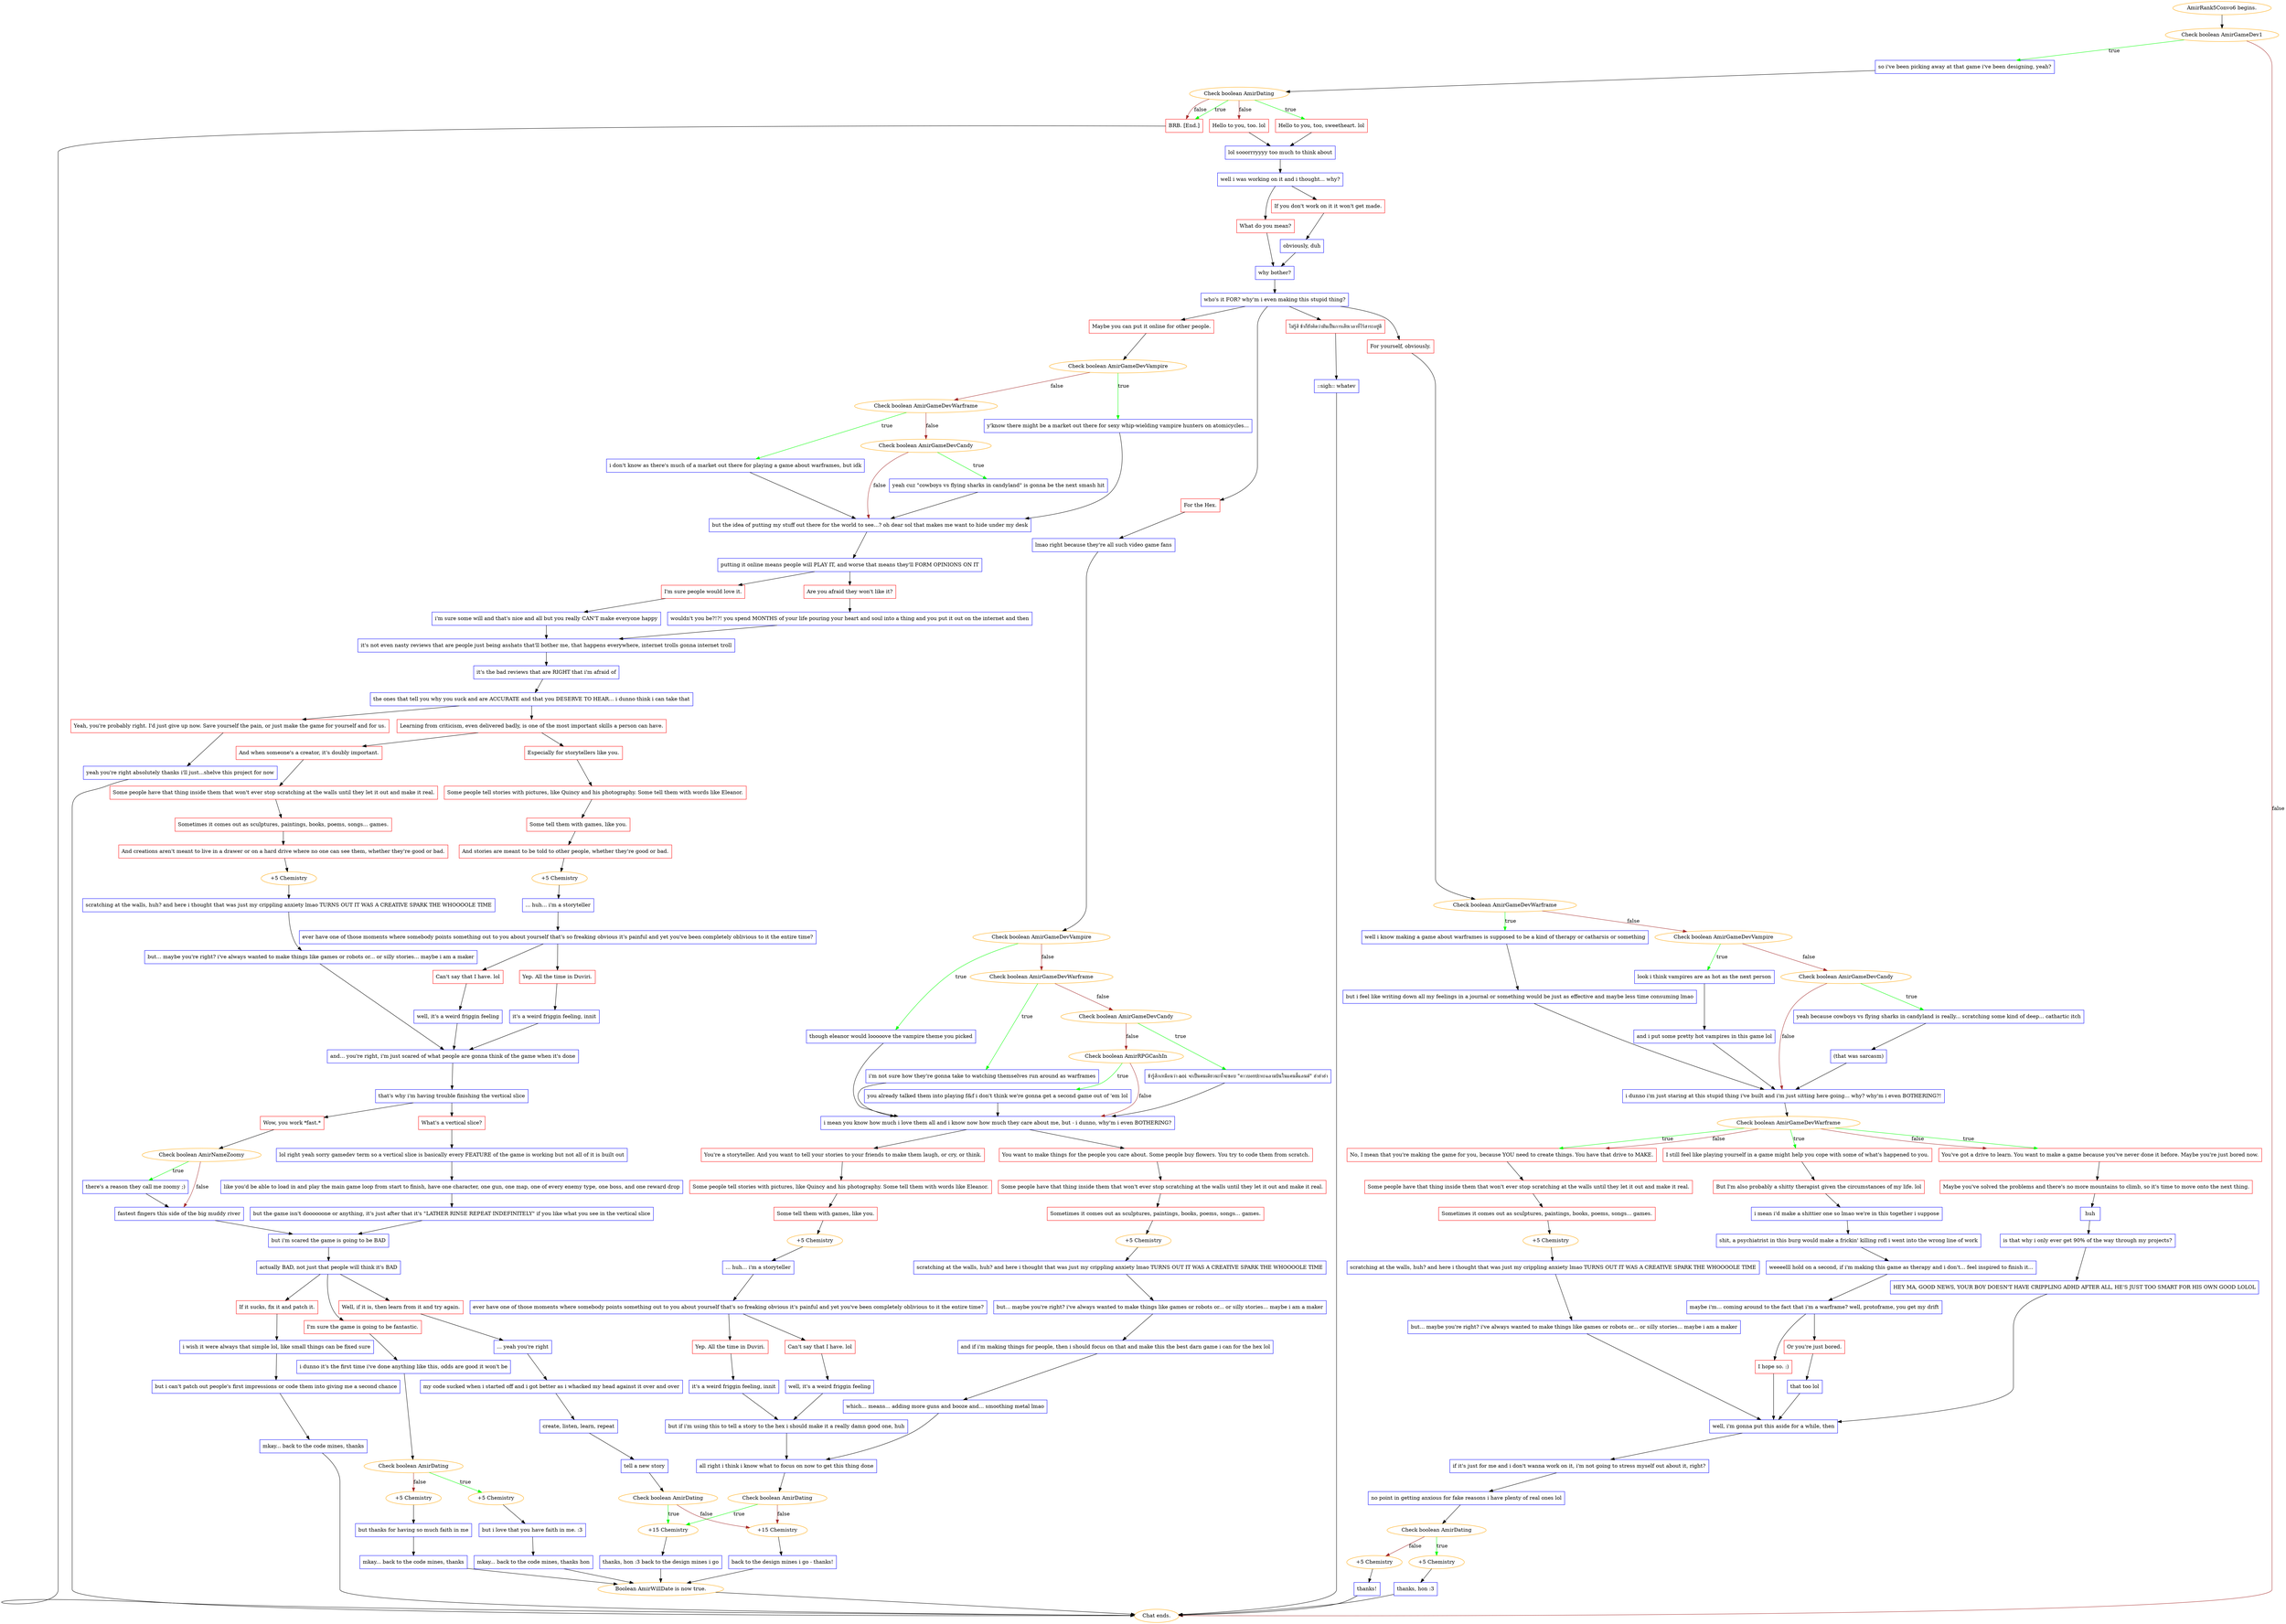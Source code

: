 digraph {
	"AmirRank5Convo6 begins." [color=orange];
		"AmirRank5Convo6 begins." -> j3172437104;
	j3172437104 [label="Check boolean AmirGameDev1",color=orange];
		j3172437104 -> j4118830314 [label=true,color=green];
		j3172437104 -> "Chat ends." [label=false,color=brown];
	j4118830314 [label="so i've been picking away at that game i've been designing, yeah?",shape=box,color=blue];
		j4118830314 -> j2934180966;
	"Chat ends." [color=orange];
	j2934180966 [label="Check boolean AmirDating",color=orange];
		j2934180966 -> j1094127876 [label=true,color=green];
		j2934180966 -> j2182225792 [label=true,color=green];
		j2934180966 -> j714485875 [label=false,color=brown];
		j2934180966 -> j2182225792 [label=false,color=brown];
	j1094127876 [label="Hello to you, too, sweetheart. lol",shape=box,color=red];
		j1094127876 -> j4180227281;
	j2182225792 [label="BRB. [End.]",shape=box,color=red];
		j2182225792 -> "Chat ends.";
	j714485875 [label="Hello to you, too. lol",shape=box,color=red];
		j714485875 -> j4180227281;
	j4180227281 [label="lol sooorrryyyy too much to think about",shape=box,color=blue];
		j4180227281 -> j4027207462;
	j4027207462 [label="well i was working on it and i thought... why?",shape=box,color=blue];
		j4027207462 -> j954415040;
		j4027207462 -> j3496183928;
	j954415040 [label="What do you mean?",shape=box,color=red];
		j954415040 -> j1868245724;
	j3496183928 [label="If you don't work on it it won't get made.",shape=box,color=red];
		j3496183928 -> j1831768402;
	j1868245724 [label="why bother?",shape=box,color=blue];
		j1868245724 -> j800995588;
	j1831768402 [label="obviously, duh",shape=box,color=blue];
		j1831768402 -> j1868245724;
	j800995588 [label="who's it FOR? why'm i even making this stupid thing?",shape=box,color=blue];
		j800995588 -> j2364656324;
		j800995588 -> j4278619428;
		j800995588 -> j2090477435;
		j800995588 -> j2157643017;
	j2364656324 [label="For yourself, obviously.",shape=box,color=red];
		j2364656324 -> j3909024586;
	j4278619428 [label="For the Hex.",shape=box,color=red];
		j4278619428 -> j137520264;
	j2090477435 [label="Maybe you can put it online for other people.",shape=box,color=red];
		j2090477435 -> j3645138007;
	j2157643017 [label="ไม่รู้สิ ข้าก็ยังคิดว่ามันเป็นการเสียเวลาที่ไร้สาระอยู่ดี",shape=box,color=red];
		j2157643017 -> j204576588;
	j3909024586 [label="Check boolean AmirGameDevWarframe",color=orange];
		j3909024586 -> j3814401094 [label=true,color=green];
		j3909024586 -> j193616637 [label=false,color=brown];
	j137520264 [label="lmao right because they're all such video game fans",shape=box,color=blue];
		j137520264 -> j526170557;
	j3645138007 [label="Check boolean AmirGameDevVampire",color=orange];
		j3645138007 -> j1482281003 [label=true,color=green];
		j3645138007 -> j1852857772 [label=false,color=brown];
	j204576588 [label="::sigh:: whatev",shape=box,color=blue];
		j204576588 -> "Chat ends.";
	j3814401094 [label="well i know making a game about warframes is supposed to be a kind of therapy or catharsis or something",shape=box,color=blue];
		j3814401094 -> j1170036017;
	j193616637 [label="Check boolean AmirGameDevVampire",color=orange];
		j193616637 -> j2418259200 [label=true,color=green];
		j193616637 -> j3787802130 [label=false,color=brown];
	j526170557 [label="Check boolean AmirGameDevVampire",color=orange];
		j526170557 -> j806105801 [label=true,color=green];
		j526170557 -> j1504052291 [label=false,color=brown];
	j1482281003 [label="y'know there might be a market out there for sexy whip-wielding vampire hunters on atomicycles...",shape=box,color=blue];
		j1482281003 -> j2807129163;
	j1852857772 [label="Check boolean AmirGameDevWarframe",color=orange];
		j1852857772 -> j2335320419 [label=true,color=green];
		j1852857772 -> j208481678 [label=false,color=brown];
	j1170036017 [label="but i feel like writing down all my feelings in a journal or something would be just as effective and maybe less time consuming lmao",shape=box,color=blue];
		j1170036017 -> j3082473978;
	j2418259200 [label="look i think vampires are as hot as the next person",shape=box,color=blue];
		j2418259200 -> j4262993294;
	j3787802130 [label="Check boolean AmirGameDevCandy",color=orange];
		j3787802130 -> j2077429180 [label=true,color=green];
		j3787802130 -> j3082473978 [label=false,color=brown];
	j806105801 [label="though eleanor would looooove the vampire theme you picked",shape=box,color=blue];
		j806105801 -> j1324849126;
	j1504052291 [label="Check boolean AmirGameDevWarframe",color=orange];
		j1504052291 -> j3832303634 [label=true,color=green];
		j1504052291 -> j1441771230 [label=false,color=brown];
	j2807129163 [label="but the idea of putting my stuff out there for the world to see...? oh dear sol that makes me want to hide under my desk",shape=box,color=blue];
		j2807129163 -> j858206510;
	j2335320419 [label="i don't know as there's much of a market out there for playing a game about warframes, but idk",shape=box,color=blue];
		j2335320419 -> j2807129163;
	j208481678 [label="Check boolean AmirGameDevCandy",color=orange];
		j208481678 -> j2450494511 [label=true,color=green];
		j208481678 -> j2807129163 [label=false,color=brown];
	j3082473978 [label="i dunno i'm just staring at this stupid thing i've built and i'm just sitting here going... why? why'm i even BOTHERING?!",shape=box,color=blue];
		j3082473978 -> j3222652016;
	j4262993294 [label="and i put some pretty hot vampires in this game lol",shape=box,color=blue];
		j4262993294 -> j3082473978;
	j2077429180 [label="yeah because cowboys vs flying sharks in candyland is really... scratching some kind of deep... cathartic itch",shape=box,color=blue];
		j2077429180 -> j3916241609;
	j1324849126 [label="i mean you know how much i love them all and i know now how much they care about me, but - i dunno, why'm i even BOTHERING?",shape=box,color=blue];
		j1324849126 -> j976374001;
		j1324849126 -> j3421997004;
	j3832303634 [label="i'm not sure how they're gonna take to watching themselves run around as warframes",shape=box,color=blue];
		j3832303634 -> j1324849126;
	j1441771230 [label="Check boolean AmirGameDevCandy",color=orange];
		j1441771230 -> j680719321 [label=true,color=green];
		j1441771230 -> j2367183314 [label=false,color=brown];
	j858206510 [label="putting it online means people will PLAY IT, and worse that means they'll FORM OPINIONS ON IT",shape=box,color=blue];
		j858206510 -> j2537202651;
		j858206510 -> j1853928033;
	j2450494511 [label="yeah cuz \"cowboys vs flying sharks in candyland\" is gonna be the next smash hit",shape=box,color=blue];
		j2450494511 -> j2807129163;
	j3222652016 [label="Check boolean AmirGameDevWarframe",color=orange];
		j3222652016 -> j1183472718 [label=true,color=green];
		j3222652016 -> j3352360502 [label=true,color=green];
		j3222652016 -> j2729389737 [label=true,color=green];
		j3222652016 -> j3352360502 [label=false,color=brown];
		j3222652016 -> j2729389737 [label=false,color=brown];
	j3916241609 [label="(that was sarcasm)",shape=box,color=blue];
		j3916241609 -> j3082473978;
	j976374001 [label="You want to make things for the people you care about. Some people buy flowers. You try to code them from scratch.",shape=box,color=red];
		j976374001 -> j1500722918;
	j3421997004 [label="You're a storyteller. And you want to tell your stories to your friends to make them laugh, or cry, or think.",shape=box,color=red];
		j3421997004 -> j2382509496;
	j680719321 [label="ข้ารู้สึกเหมือนว่า aoi จะเป็นคนเดียวนะที่จะชอบ \"คาวบอยปะทะฉลามบินในแคนดี้แลนด์\" ฮ่าฮ่าฮ่า",shape=box,color=blue];
		j680719321 -> j1324849126;
	j2367183314 [label="Check boolean AmirRPGCashIn",color=orange];
		j2367183314 -> j3088860385 [label=true,color=green];
		j2367183314 -> j1324849126 [label=false,color=brown];
	j2537202651 [label="I'm sure people would love it.",shape=box,color=red];
		j2537202651 -> j826514210;
	j1853928033 [label="Are you afraid they won't like it?",shape=box,color=red];
		j1853928033 -> j3107025754;
	j1183472718 [label="I still feel like playing yourself in a game might help you cope with some of what's happened to you.",shape=box,color=red];
		j1183472718 -> j4169464431;
	j3352360502 [label="No, I mean that you're making the game for you, because YOU need to create things. You have that drive to MAKE.",shape=box,color=red];
		j3352360502 -> j1169776583;
	j2729389737 [label="You've got a drive to learn. You want to make a game because you've never done it before. Maybe you're just bored now.",shape=box,color=red];
		j2729389737 -> j3140804896;
	j1500722918 [label="Some people have that thing inside them that won't ever stop scratching at the walls until they let it out and make it real.",shape=box,color=red];
		j1500722918 -> j2364872260;
	j2382509496 [label="Some people tell stories with pictures, like Quincy and his photography. Some tell them with words like Eleanor.",shape=box,color=red];
		j2382509496 -> j3230203584;
	j3088860385 [label="you already talked them into playing f&f i don't think we're gonna get a second game out of 'em lol",shape=box,color=blue];
		j3088860385 -> j1324849126;
	j826514210 [label="i'm sure some will and that's nice and all but you really CAN'T make everyone happy",shape=box,color=blue];
		j826514210 -> j978679393;
	j3107025754 [label="wouldn't you be?!?! you spend MONTHS of your life pouring your heart and soul into a thing and you put it out on the internet and then",shape=box,color=blue];
		j3107025754 -> j978679393;
	j4169464431 [label="But I'm also probably a shitty therapist given the circumstances of my life. lol",shape=box,color=red];
		j4169464431 -> j1678379835;
	j1169776583 [label="Some people have that thing inside them that won't ever stop scratching at the walls until they let it out and make it real.",shape=box,color=red];
		j1169776583 -> j3671349555;
	j3140804896 [label="Maybe you've solved the problems and there's no more mountains to climb, so it's time to move onto the next thing.",shape=box,color=red];
		j3140804896 -> j469374002;
	j2364872260 [label="Sometimes it comes out as sculptures, paintings, books, poems, songs... games.",shape=box,color=red];
		j2364872260 -> j2134136383;
	j3230203584 [label="Some tell them with games, like you.",shape=box,color=red];
		j3230203584 -> j2787845573;
	j978679393 [label="it's not even nasty reviews that are people just being asshats that'll bother me, that happens everywhere, internet trolls gonna internet troll",shape=box,color=blue];
		j978679393 -> j662564566;
	j1678379835 [label="i mean i'd make a shittier one so lmao we're in this together i suppose",shape=box,color=blue];
		j1678379835 -> j474453597;
	j3671349555 [label="Sometimes it comes out as sculptures, paintings, books, poems, songs... games.",shape=box,color=red];
		j3671349555 -> j446958943;
	j469374002 [label="huh",shape=box,color=blue];
		j469374002 -> j2808208099;
	j2134136383 [label="+5 Chemistry",color=orange];
		j2134136383 -> j4278137088;
	j2787845573 [label="+5 Chemistry",color=orange];
		j2787845573 -> j3414494822;
	j662564566 [label="it's the bad reviews that are RIGHT that i'm afraid of",shape=box,color=blue];
		j662564566 -> j3565696670;
	j474453597 [label="shit, a psychiatrist in this burg would make a frickin' killing rofl i went into the wrong line of work",shape=box,color=blue];
		j474453597 -> j2334077774;
	j446958943 [label="+5 Chemistry",color=orange];
		j446958943 -> j1292045948;
	j2808208099 [label="is that why i only ever get 90% of the way through my projects?",shape=box,color=blue];
		j2808208099 -> j3635568033;
	j4278137088 [label="scratching at the walls, huh? and here i thought that was just my crippling anxiety lmao TURNS OUT IT WAS A CREATIVE SPARK THE WHOOOOLE TIME",shape=box,color=blue];
		j4278137088 -> j2524872067;
	j3414494822 [label="... huh... i'm a storyteller",shape=box,color=blue];
		j3414494822 -> j1849882736;
	j3565696670 [label="the ones that tell you why you suck and are ACCURATE and that you DESERVE TO HEAR... i dunno think i can take that",shape=box,color=blue];
		j3565696670 -> j2148423909;
		j3565696670 -> j1414005806;
	j2334077774 [label="weeeelll hold on a second, if i'm making this game as therapy and i don't... feel inspired to finish it...",shape=box,color=blue];
		j2334077774 -> j607726430;
	j1292045948 [label="scratching at the walls, huh? and here i thought that was just my crippling anxiety lmao TURNS OUT IT WAS A CREATIVE SPARK THE WHOOOOLE TIME",shape=box,color=blue];
		j1292045948 -> j954895479;
	j3635568033 [label="HEY MA, GOOD NEWS, YOUR BOY DOESN'T HAVE CRIPPLING ADHD AFTER ALL, HE'S JUST TOO SMART FOR HIS OWN GOOD LOLOL",shape=box,color=blue];
		j3635568033 -> j2151416159;
	j2524872067 [label="but... maybe you're right? i've always wanted to make things like games or robots or... or silly stories... maybe i am a maker",shape=box,color=blue];
		j2524872067 -> j3462777009;
	j1849882736 [label="ever have one of those moments where somebody points something out to you about yourself that's so freaking obvious it's painful and yet you've been completely oblivious to it the entire time?",shape=box,color=blue];
		j1849882736 -> j834281730;
		j1849882736 -> j2218307494;
	j2148423909 [label="Learning from criticism, even delivered badly, is one of the most important skills a person can have.",shape=box,color=red];
		j2148423909 -> j1810419488;
		j2148423909 -> j2328570477;
	j1414005806 [label="Yeah, you're probably right. I'd just give up now. Save yourself the pain, or just make the game for yourself and for us.",shape=box,color=red];
		j1414005806 -> j1141005804;
	j607726430 [label="maybe i'm... coming around to the fact that i'm a warframe? well, protoframe, you get my drift",shape=box,color=blue];
		j607726430 -> j696384952;
		j607726430 -> j181488048;
	j954895479 [label="but... maybe you're right? i've always wanted to make things like games or robots or... or silly stories... maybe i am a maker",shape=box,color=blue];
		j954895479 -> j2151416159;
	j2151416159 [label="well, i'm gonna put this aside for a while, then",shape=box,color=blue];
		j2151416159 -> j177917726;
	j3462777009 [label="and if i'm making things for people, then i should focus on that and make this the best darn game i can for the hex lol",shape=box,color=blue];
		j3462777009 -> j4091176405;
	j834281730 [label="Yep. All the time in Duviri.",shape=box,color=red];
		j834281730 -> j1145697823;
	j2218307494 [label="Can't say that I have. lol",shape=box,color=red];
		j2218307494 -> j3076115311;
	j1810419488 [label="And when someone's a creator, it's doubly important.",shape=box,color=red];
		j1810419488 -> j2642970654;
	j2328570477 [label="Especially for storytellers like you.",shape=box,color=red];
		j2328570477 -> j2698844287;
	j1141005804 [label="yeah you're right absolutely thanks i'll just...shelve this project for now",shape=box,color=blue];
		j1141005804 -> "Chat ends.";
	j696384952 [label="Or you're just bored.",shape=box,color=red];
		j696384952 -> j798977043;
	j181488048 [label="I hope so. :)",shape=box,color=red];
		j181488048 -> j2151416159;
	j177917726 [label="if it's just for me and i don't wanna work on it, i'm not going to stress myself out about it, right?",shape=box,color=blue];
		j177917726 -> j2658899142;
	j4091176405 [label="which... means... adding more guns and booze and... smoothing metal lmao",shape=box,color=blue];
		j4091176405 -> j2921880802;
	j1145697823 [label="it's a weird friggin feeling, innit",shape=box,color=blue];
		j1145697823 -> j4010427140;
	j3076115311 [label="well, it's a weird friggin feeling",shape=box,color=blue];
		j3076115311 -> j4010427140;
	j2642970654 [label="Some people have that thing inside them that won't ever stop scratching at the walls until they let it out and make it real.",shape=box,color=red];
		j2642970654 -> j56410476;
	j2698844287 [label="Some people tell stories with pictures, like Quincy and his photography. Some tell them with words like Eleanor.",shape=box,color=red];
		j2698844287 -> j1184891815;
	j798977043 [label="that too lol",shape=box,color=blue];
		j798977043 -> j2151416159;
	j2658899142 [label="no point in getting anxious for fake reasons i have plenty of real ones lol",shape=box,color=blue];
		j2658899142 -> j1678323234;
	j2921880802 [label="all right i think i know what to focus on now to get this thing done",shape=box,color=blue];
		j2921880802 -> j1970020650;
	j4010427140 [label="but if i'm using this to tell a story to the hex i should make it a really damn good one, huh",shape=box,color=blue];
		j4010427140 -> j2921880802;
	j56410476 [label="Sometimes it comes out as sculptures, paintings, books, poems, songs... games.",shape=box,color=red];
		j56410476 -> j1650290400;
	j1184891815 [label="Some tell them with games, like you.",shape=box,color=red];
		j1184891815 -> j1328894088;
	j1678323234 [label="Check boolean AmirDating",color=orange];
		j1678323234 -> j404915171 [label=true,color=green];
		j1678323234 -> j4144058871 [label=false,color=brown];
	j1970020650 [label="Check boolean AmirDating",color=orange];
		j1970020650 -> j3850968857 [label=true,color=green];
		j1970020650 -> j3428843179 [label=false,color=brown];
	j1650290400 [label="And creations aren't meant to live in a drawer or on a hard drive where no one can see them, whether they're good or bad.",shape=box,color=red];
		j1650290400 -> j2549350745;
	j1328894088 [label="And stories are meant to be told to other people, whether they're good or bad.",shape=box,color=red];
		j1328894088 -> j2021839345;
	j404915171 [label="+5 Chemistry",color=orange];
		j404915171 -> j4126628295;
	j4144058871 [label="+5 Chemistry",color=orange];
		j4144058871 -> j1957342347;
	j3850968857 [label="+15 Chemistry",color=orange];
		j3850968857 -> j3193504347;
	j3428843179 [label="+15 Chemistry",color=orange];
		j3428843179 -> j3787138374;
	j2549350745 [label="+5 Chemistry",color=orange];
		j2549350745 -> j718834802;
	j2021839345 [label="+5 Chemistry",color=orange];
		j2021839345 -> j92867318;
	j4126628295 [label="thanks, hon :3",shape=box,color=blue];
		j4126628295 -> "Chat ends.";
	j1957342347 [label="thanks!",shape=box,color=blue];
		j1957342347 -> "Chat ends.";
	j3193504347 [label="thanks, hon :3 back to the design mines i go",shape=box,color=blue];
		j3193504347 -> j661208215;
	j3787138374 [label="back to the design mines i go - thanks!",shape=box,color=blue];
		j3787138374 -> j661208215;
	j718834802 [label="scratching at the walls, huh? and here i thought that was just my crippling anxiety lmao TURNS OUT IT WAS A CREATIVE SPARK THE WHOOOOLE TIME",shape=box,color=blue];
		j718834802 -> j339934611;
	j92867318 [label="... huh... i'm a storyteller",shape=box,color=blue];
		j92867318 -> j2244170552;
	j661208215 [label="Boolean AmirWillDate is now true.",color=orange];
		j661208215 -> "Chat ends.";
	j339934611 [label="but... maybe you're right? i've always wanted to make things like games or robots or... or silly stories... maybe i am a maker",shape=box,color=blue];
		j339934611 -> j3823030948;
	j2244170552 [label="ever have one of those moments where somebody points something out to you about yourself that's so freaking obvious it's painful and yet you've been completely oblivious to it the entire time?",shape=box,color=blue];
		j2244170552 -> j1929398361;
		j2244170552 -> j3481458909;
	j3823030948 [label="and... you're right, i'm just scared of what people are gonna think of the game when it's done",shape=box,color=blue];
		j3823030948 -> j3201388674;
	j1929398361 [label="Yep. All the time in Duviri.",shape=box,color=red];
		j1929398361 -> j398186560;
	j3481458909 [label="Can't say that I have. lol",shape=box,color=red];
		j3481458909 -> j3776425988;
	j3201388674 [label="that's why i'm having trouble finishing the vertical slice",shape=box,color=blue];
		j3201388674 -> j3652617308;
		j3201388674 -> j3489323595;
	j398186560 [label="it's a weird friggin feeling, innit",shape=box,color=blue];
		j398186560 -> j3823030948;
	j3776425988 [label="well, it's a weird friggin feeling",shape=box,color=blue];
		j3776425988 -> j3823030948;
	j3652617308 [label="What's a vertical slice?",shape=box,color=red];
		j3652617308 -> j93137868;
	j3489323595 [label="Wow, you work *fast.*",shape=box,color=red];
		j3489323595 -> j476283771;
	j93137868 [label="lol right yeah sorry gamedev term so a vertical slice is basically every FEATURE of the game is working but not all of it is built out",shape=box,color=blue];
		j93137868 -> j3295439245;
	j476283771 [label="Check boolean AmirNameZoomy",color=orange];
		j476283771 -> j1344648981 [label=true,color=green];
		j476283771 -> j47923532 [label=false,color=brown];
	j3295439245 [label="like you'd be able to load in and play the main game loop from start to finish, have one character, one gun, one map, one of every enemy type, one boss, and one reward drop",shape=box,color=blue];
		j3295439245 -> j304341401;
	j1344648981 [label="there's a reason they call me zoomy ;)",shape=box,color=blue];
		j1344648981 -> j47923532;
	j47923532 [label="fastest fingers this side of the big muddy river",shape=box,color=blue];
		j47923532 -> j3386816386;
	j304341401 [label="but the game isn't doooooone or anything, it's just after that it's \"LATHER RINSE REPEAT INDEFINITELY\" if you like what you see in the vertical slice",shape=box,color=blue];
		j304341401 -> j3386816386;
	j3386816386 [label="but i'm scared the game is going to be BAD",shape=box,color=blue];
		j3386816386 -> j2715729311;
	j2715729311 [label="actually BAD, not just that people will think it's BAD",shape=box,color=blue];
		j2715729311 -> j2140914335;
		j2715729311 -> j2555561247;
		j2715729311 -> j3928968172;
	j2140914335 [label="I'm sure the game is going to be fantastic.",shape=box,color=red];
		j2140914335 -> j3136212021;
	j2555561247 [label="Well, if it is, then learn from it and try again.",shape=box,color=red];
		j2555561247 -> j2788388305;
	j3928968172 [label="If it sucks, fix it and patch it.",shape=box,color=red];
		j3928968172 -> j60720724;
	j3136212021 [label="i dunno it's the first time i've done anything like this, odds are good it won't be",shape=box,color=blue];
		j3136212021 -> j2150834603;
	j2788388305 [label="... yeah you're right",shape=box,color=blue];
		j2788388305 -> j2299766521;
	j60720724 [label="i wish it were always that simple lol, like small things can be fixed sure",shape=box,color=blue];
		j60720724 -> j1643632279;
	j2150834603 [label="Check boolean AmirDating",color=orange];
		j2150834603 -> j2636096526 [label=true,color=green];
		j2150834603 -> j724239096 [label=false,color=brown];
	j2299766521 [label="my code sucked when i started off and i got better as i whacked my head against it over and over",shape=box,color=blue];
		j2299766521 -> j1913255493;
	j1643632279 [label="but i can't patch out people's first impressions or code them into giving me a second chance",shape=box,color=blue];
		j1643632279 -> j1154147985;
	j2636096526 [label="+5 Chemistry",color=orange];
		j2636096526 -> j730049977;
	j724239096 [label="+5 Chemistry",color=orange];
		j724239096 -> j1937070168;
	j1913255493 [label="create, listen, learn, repeat",shape=box,color=blue];
		j1913255493 -> j2078404735;
	j1154147985 [label="mkay... back to the code mines, thanks",shape=box,color=blue];
		j1154147985 -> "Chat ends.";
	j730049977 [label="but i love that you have faith in me. :3",shape=box,color=blue];
		j730049977 -> j1381407488;
	j1937070168 [label="but thanks for having so much faith in me",shape=box,color=blue];
		j1937070168 -> j3087607299;
	j2078404735 [label="tell a new story",shape=box,color=blue];
		j2078404735 -> j2712140192;
	j1381407488 [label="mkay... back to the code mines, thanks hon",shape=box,color=blue];
		j1381407488 -> j661208215;
	j3087607299 [label="mkay... back to the code mines, thanks",shape=box,color=blue];
		j3087607299 -> j661208215;
	j2712140192 [label="Check boolean AmirDating",color=orange];
		j2712140192 -> j3850968857 [label=true,color=green];
		j2712140192 -> j3428843179 [label=false,color=brown];
}